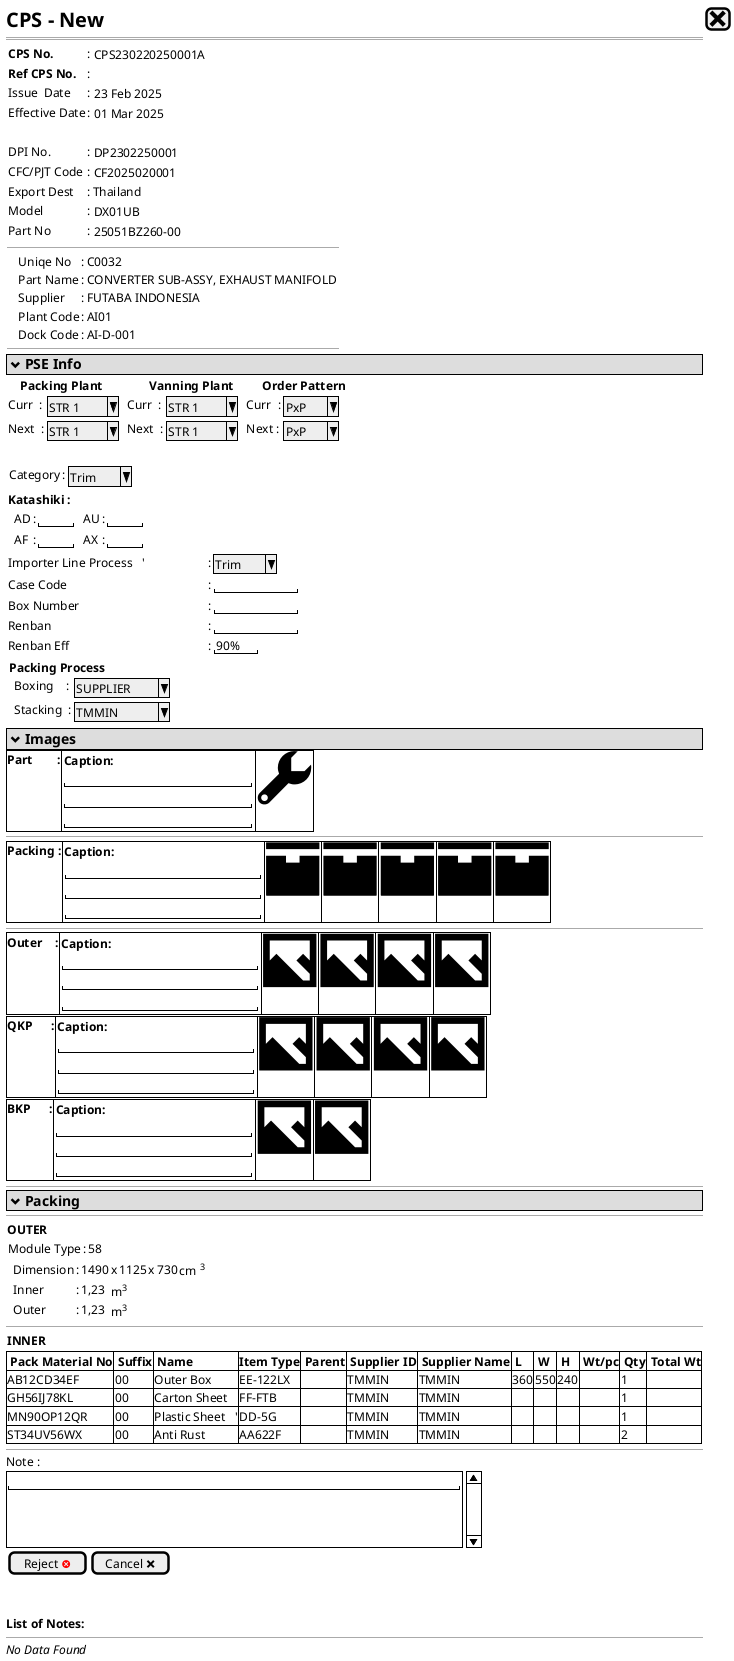 ' Section Head, Dept Head Approval
@startuml
@startsalt
{
  <b><size:20>CPS - New |[<size:25><&x>]|*
  ==
  {
    {
      <b>CPS No.      |: {| CPS230220250001A  |}
      <b>Ref CPS No.  |: {|                   |} *
      Issue  Date     |: {|  23 Feb 2025      |}
      Effective Date  |: {|  01 Mar 2025      |}
      .
      DPI No.        |: { DP2302250001 |} *
      CFC/PJT Code   |: {| CF2025020001 |}
      Export Dest    |: | Thailand |*
      Model          |: {| DX01UB | }
      Part No        |: {| 25051BZ260-00 |}
    }
    --
    {
      .|.|Uniqe No    |: |C0032|*
      .|.|Part Name   |: |CONVERTER SUB-ASSY, EXHAUST MANIFOLD                    |*
      .|.|Supplier    |: |FUTABA INDONESIA|*
      .|.|Plant Code  |: | AI01           |*
      .|.|Dock Code   |: | AI-D-001       |*
    }
    --
  }
  ' {*
  '   <b><size:14> <&chevron-bottom> Logistic Information
  ' }
  ' {
  '    .|.|Supplier Plant Code      |: | "  "|[<&magnifying-glass>]|*
  '    .|.|TMMIN Dest Dock Code     |: | " "|[<&magnifying-glass>]|*
  '    .|.|Process Type             |: {|(X)N|.  '|()W|.  '|()X|.  '|()Y|.|}*
  '    .|.|Packing Indicator        |: {| (X)Domestic (0) .'|()Regular (1)  '| ()Service (2)  '| ()SPO (3)  |}*
  '    .|.|Address Rack             |: |"     "|*
  '    .|.|Packing Process          |: {| (X)PxP|.|()Set|.|()Lot|.|}*
  '    .|.|Qty/Kanban               |: |"     "|*
  ' }
    {*
      <b><size:14> <&chevron-bottom> PSE Info
    }
    'pse inputed fields
    { 
      {
        |<b>    Packing Plant |*        |  .      | <b>       Vanning Plant |*             |. | <b>     Order Pattern  |*
        |Curr  :          |{ ^ STR 1 ^ }|  .      |Curr  :           |{ ^ STR 1 ^ }      |. |Curr  :            |{ ^ PxP ^ }|*
        |Next  :          |{ ^ STR 1 ^ }|  .      |Next  :           |{ ^ STR 1 ^ }      |. | Next :            |{ ^ PxP ^ }|*      
      }
      .
      {
        {Category       |:| { ^ Trim ^ }|}*
        <b>Katashiki :
        {
          .|AD  |:| "    "|. |AU  |:| "    "|* 
          .|AF  |:| "    "|. |AX  |:| "    "|*
        }
      }
      {
        Importer Line Process   '|:| ^ Trim ^ |*
        Case Code                |:| "          "|*
        Box Number               |:| "          "|*
        Renban                   |:| "          "|*
        Renban Eff               |:| " 90% "|*
        {
          |<b>Packing Process |*        |* 
          . |Boxing    :          |{ ^ SUPPLIER ^ }|*  
          . |Stacking  :          |{ ^  TMMIN   ^ }|*  
        }
      }
    }
    'end pse input detail     --
    {*
      <b><size:14> <&chevron-bottom> Images
    }
    {#
      |<b>Part        :|{ 
        <b>Caption: 
        "                       "
        "                       "
        "                       "
      }|<size:80><&wrench>|*
    }
    --
    {#
      |<b>Packing : |{ 
        <b>Caption: 
        "                        "
        "                        "
        "                        "
      }|<size:80><&box>|<size:80><&box>|<size:80><&box>|<size:80><&box>|<size:80><&box>|*
    }
    --
    {#
      |<b>Outer    : |{ 
        <b>Caption: 
        "                        "
        "                        "
        "                        "
      }|<size:80><&image>|<size:80><&image>|<size:80><&image>|<size:80><&image>|*
    }
    {#
      |<b>QKP      : |{ 
        <b>Caption: 
        "                        "
        "                        "
        "                        "
      }|<size:80><&image>|<size:80><&image>|<size:80><&image>|<size:80><&image>|*
    }
    {#
      |<b>BKP      : |{ 
        <b>Caption: 
        "                        "
        "                        "
        "                        "
      }|<size:80><&image>||<size:80><&image>|*
    }
    --
  {*
    <b><size:14> <&chevron-bottom> Packing
  }
  --
  {
    '1490	1125	730
    <b>OUTER
    { Module Type     |: |  58    | }*  
    {
      .| Dimension     |: | 1490 | x | 1125 | x | 730 | cm <sup>3</sup> |*
      .| Inner         |: | 1,23 | m<sup>3</sup>                      |*
      .| Outer         |: | 1,23 | m<sup>3</sup>                      |*
    }
  }
  --
  {
    |<b>INNER   | *
  }
  {#
    |<b> Pack Material No     |<b> Suffix |<b> Name         |<b>Item Type |<b> Parent    |<b> Supplier ID |<b> Supplier Name |<b> L  |<b> W  |<b> H  |<b> Wt/pc |<b> Qty |<b> Total Wt |*
    | AB12CD34EF             | 00        | Outer Box        | EE-122LX    |             .| TMMIN          | TMMIN             |360    |550    |240    |         .| 1      |           . |*
    | GH56IJ78KL             | 00        | Carton Sheet     | FF-FTB      |             .| TMMIN          | TMMIN             |.      |.      |.      |         .| 1      |           . |*
    | MN90OP12QR             | 00        | Plastic Sheet   '| DD-5G       |             .| TMMIN          | TMMIN             |.      |.      |.      |         .| 1      |           . |*
    | ST34UV56WX             | 00        | Anti Rust        | AA622F      |             .| TMMIN          | TMMIN             |.      |.      |.      |         .| 2      |           . |*
  }
  --
  '{[Accept <&media-record>] | [Reject <&data-transfer-upload>]}
  Note :
  {SI
    "                                                        "
    .
    .
    .
  }
  {[Reject <color:red><&circle-x>]| [Cancel <&x>]}
  .
  .
  <b>List of Notes:
  --
  <i>No Data Found 
}
@endsalt
@enduml
